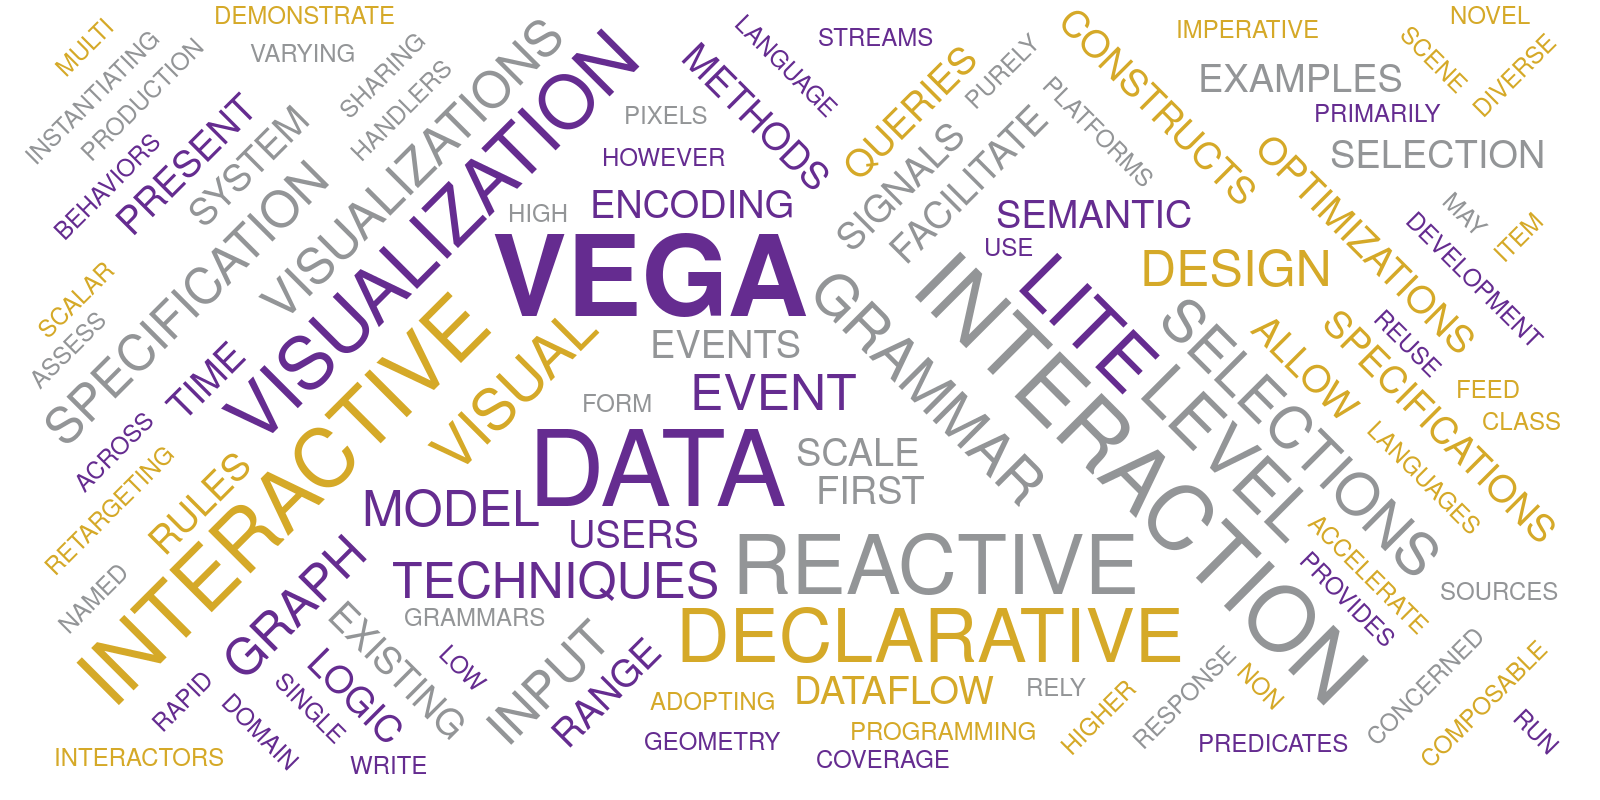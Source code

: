{
  "$schema": "https://vega.github.io/schema/vega/v3.json",
  "name": "wordcloud",
  "width": 800,
  "height": 400,
  "padding": 0,

  "data": [
    {
      "name": "table",
      "values": [
        "Declarative visualization grammars can accelerate development, facilitate retargeting across platforms, and allow language-level optimizations. However, existing declarative visualization languages are primarily concerned with visual encoding, and rely on imperative event handlers for interactive behaviors. In response, we introduce a model of declarative interaction design for data visualizations. Adopting methods from reactive programming, we model low-level events as composable data streams from which we form higher-level semantic signals. Signals feed predicates and scale inversions, which allow us to generalize interactive selections at the level of item geometry (pixels) into interactive queries over the data domain. Production rules then use these queries to manipulate the visualization’s appearance. To facilitate reuse and sharing, these constructs can be encapsulated as named interactors: standalone, purely declarative specifications of interaction techniques. We assess our model’s feasibility and expressivity by instantiating it with extensions to the Vega visualization grammar. Through a diverse range of examples, we demonstrate coverage over an established taxonomy of visualization interaction techniques.",
        "We present Reactive Vega, a system architecture that provides the first robust and comprehensive treatment of declarative visual and interaction design for data visualization. Starting from a single declarative specification, Reactive Vega constructs a dataflow graph in which input data, scene graph elements, and interaction events are all treated as first-class streaming data sources. To support expressive interactive visualizations that may involve time-varying scalar, relational, or hierarchical data, Reactive Vega’s dataflow graph can dynamically re-write itself at runtime by extending or pruning branches in a data-driven fashion. We discuss both compile- and run-time optimizations applied within Reactive Vega, and share the results of benchmark studies that indicate superior interactive performance to both D3 and the original, non-reactive Vega system.",
        "We present Vega-Lite, a high-level grammar that enables rapid specification of interactive data visualizations. Vega-Lite combines a traditional grammar of graphics, providing visual encoding rules and a composition algebra for layered and multi-view displays, with a novel grammar of interaction. Users specify interactive semantics by composing selections. In Vega-Lite, a selection is an abstraction that defines input event processing, points of interest, and a predicate function for inclusion testing. Selections parameterize visual encodings by serving as input data, defining scale extents, or by driving conditional logic. The Vega-Lite compiler automatically synthesizes requisite data flow and event handling logic, which users can override for further customization. In contrast to existing reactive specifications, Vega-Lite selections decompose an interaction design into concise, enumerable semantic units. We evaluate Vega-Lite through a range of examples, demonstrating succinct specification of both customized interaction methods and common techniques such as panning, zooming, and linked selection."
      ],
      "transform": [
        {
          "type": "countpattern",
          "field": "data",
          "case": "upper",
          "pattern": "[\\w']{3,}",
          "stopwords": "(i|me|my|myself|we|us|our|ours|ourselves|you|your|yours|yourself|yourselves|he|him|his|himself|she|her|hers|herself|it|its|itself|they|them|their|theirs|themselves|what|which|who|whom|whose|this|that|these|those|am|is|are|was|were|be|been|being|have|has|had|having|do|does|did|doing|will|would|should|can|could|ought|i'm|you're|he's|she's|it's|we're|they're|i've|you've|we've|they've|i'd|you'd|he'd|she'd|we'd|they'd|i'll|you'll|he'll|she'll|we'll|they'll|isn't|aren't|wasn't|weren't|hasn't|haven't|hadn't|doesn't|don't|didn't|won't|wouldn't|shan't|shouldn't|can't|cannot|couldn't|mustn't|let's|that's|who's|what's|here's|there's|when's|where's|why's|how's|a|an|the|and|but|if|or|because|as|until|while|of|at|by|for|with|about|against|between|into|through|during|before|after|above|below|to|from|up|upon|down|in|out|on|off|over|under|again|further|then|once|here|there|when|where|why|how|all|any|both|each|few|more|most|other|some|such|no|nor|not|only|own|same|so|than|too|very|say|says|said|shall)"
        },
        {
          "type": "formula", "as": "angle",
          "expr": "[-45, 0, 45][~~(random() * 3)]"
        },
        {
          "type": "formula", "as": "weight",
          "expr": "if(datum.text=='VEGA', 600, 300)"
        }
      ]
    }
  ],

  "scales": [
    {
      "name": "color",
      "type": "ordinal",
      "range": ["#d5a928", "#652c90", "#939597"]
    }
  ],

  "marks": [
    {
      "type": "text",
      "from": {"data": "table"},
      "encode": {
        "enter": {
          "text": {"field": "text"},
          "align": {"value": "center"},
          "baseline": {"value": "alphabetic"},
          "fill": {"scale": "color", "field": "text"}
        },
        "update": {
          "fillOpacity": {"value": 1}
        },
        "hover": {
          "fillOpacity": {"value": 0.5}
        }
      },
      "transform": [
        {
          "type": "wordcloud",
          "size": [800, 400],
          "text": {"field": "text"},
          "rotate": {"field": "datum.angle"},
          "font": "Helvetica Neue",
          "fontSize": {"field": "datum.count"},
          "fontWeight": {"field": "datum.weight"},
          "fontSizeRange": [12, 56],
          "padding": 2
        }
      ]
    }
  ]
}
